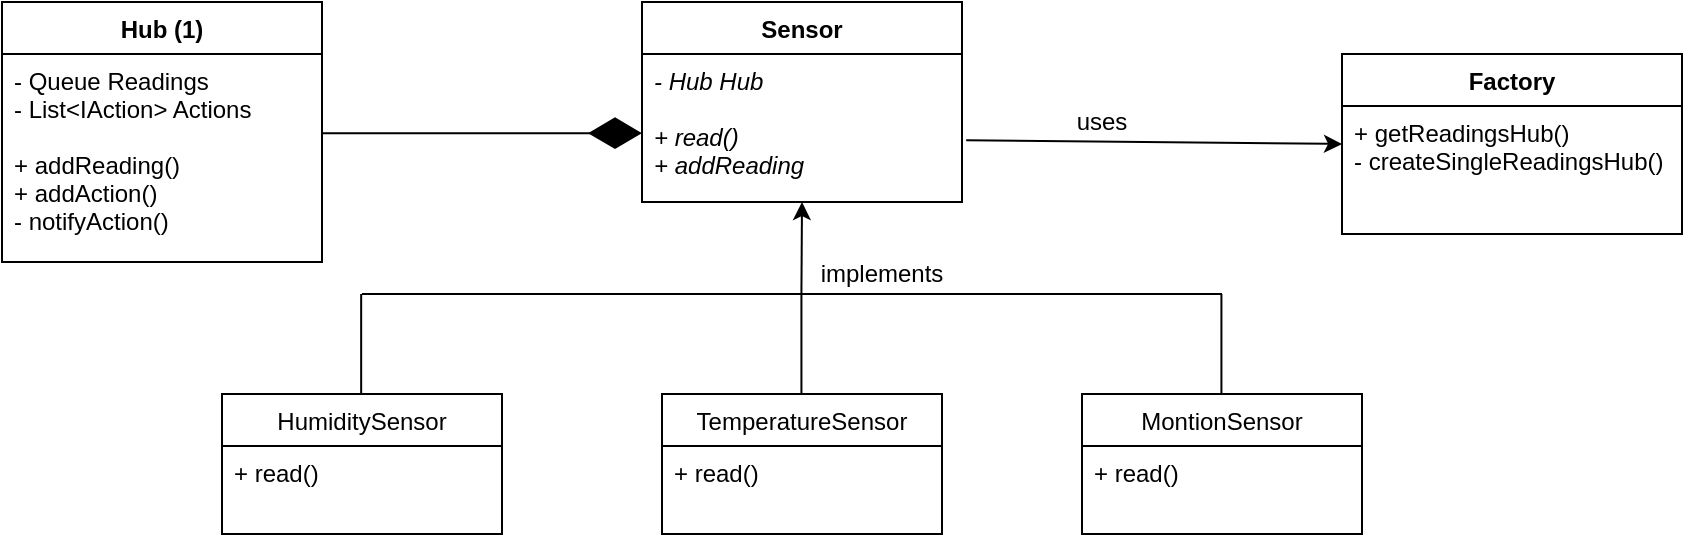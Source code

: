 <mxfile version="13.7.9" type="device" pages="2"><diagram id="-DA3yOhJrs75YxF_aAcX" name="infra-sensors"><mxGraphModel dx="2186" dy="806" grid="1" gridSize="10" guides="1" tooltips="1" connect="1" arrows="1" fold="1" page="1" pageScale="1" pageWidth="1100" pageHeight="850" math="0" shadow="0"><root><mxCell id="s73eVonxJGU-Df75ncPL-0"/><mxCell id="s73eVonxJGU-Df75ncPL-1" parent="s73eVonxJGU-Df75ncPL-0"/><mxCell id="yHA-x2E08DUfk_bQ417R-17" value="" style="endArrow=none;html=1;" parent="s73eVonxJGU-Df75ncPL-1" edge="1"><mxGeometry width="50" height="50" relative="1" as="geometry"><mxPoint x="-900" y="216" as="sourcePoint"/><mxPoint x="-470.0" y="216" as="targetPoint"/></mxGeometry></mxCell><mxCell id="yHA-x2E08DUfk_bQ417R-18" value="" style="endArrow=classic;html=1;" parent="s73eVonxJGU-Df75ncPL-1" edge="1"><mxGeometry width="50" height="50" relative="1" as="geometry"><mxPoint x="-680.29" y="216" as="sourcePoint"/><mxPoint x="-680" y="170" as="targetPoint"/></mxGeometry></mxCell><mxCell id="yHA-x2E08DUfk_bQ417R-19" value="" style="endArrow=none;html=1;" parent="s73eVonxJGU-Df75ncPL-1" edge="1"><mxGeometry width="50" height="50" relative="1" as="geometry"><mxPoint x="-900.42" y="266" as="sourcePoint"/><mxPoint x="-900.42" y="216" as="targetPoint"/></mxGeometry></mxCell><mxCell id="yHA-x2E08DUfk_bQ417R-20" value="" style="endArrow=none;html=1;" parent="s73eVonxJGU-Df75ncPL-1" edge="1"><mxGeometry width="50" height="50" relative="1" as="geometry"><mxPoint x="-680.29" y="266" as="sourcePoint"/><mxPoint x="-680.29" y="216" as="targetPoint"/></mxGeometry></mxCell><mxCell id="yHA-x2E08DUfk_bQ417R-21" value="" style="endArrow=none;html=1;" parent="s73eVonxJGU-Df75ncPL-1" edge="1"><mxGeometry width="50" height="50" relative="1" as="geometry"><mxPoint x="-470.29" y="266" as="sourcePoint"/><mxPoint x="-470.29" y="216" as="targetPoint"/></mxGeometry></mxCell><mxCell id="yHA-x2E08DUfk_bQ417R-33" value="implements" style="text;html=1;strokeColor=none;fillColor=none;align=center;verticalAlign=middle;whiteSpace=wrap;rounded=0;" parent="s73eVonxJGU-Df75ncPL-1" vertex="1"><mxGeometry x="-660" y="196" width="40" height="20" as="geometry"/></mxCell><mxCell id="yHA-x2E08DUfk_bQ417R-40" value="" style="endArrow=classic;html=1;exitX=1.013;exitY=0.582;exitDx=0;exitDy=0;exitPerimeter=0;" parent="s73eVonxJGU-Df75ncPL-1" source="yHA-x2E08DUfk_bQ417R-30" edge="1"><mxGeometry width="50" height="50" relative="1" as="geometry"><mxPoint x="-590" y="141" as="sourcePoint"/><mxPoint x="-410" y="141" as="targetPoint"/></mxGeometry></mxCell><mxCell id="yHA-x2E08DUfk_bQ417R-44" value="uses" style="text;html=1;strokeColor=none;fillColor=none;align=center;verticalAlign=middle;whiteSpace=wrap;rounded=0;" parent="s73eVonxJGU-Df75ncPL-1" vertex="1"><mxGeometry x="-550" y="120" width="40" height="20" as="geometry"/></mxCell><mxCell id="yHA-x2E08DUfk_bQ417R-48" value="" style="endArrow=diamondThin;endFill=1;endSize=24;html=1;" parent="s73eVonxJGU-Df75ncPL-1" edge="1"><mxGeometry width="160" relative="1" as="geometry"><mxPoint x="-920" y="135.58" as="sourcePoint"/><mxPoint x="-760" y="135.58" as="targetPoint"/></mxGeometry></mxCell><mxCell id="yHA-x2E08DUfk_bQ417R-46" value="Factory" style="swimlane;fontStyle=1;childLayout=stackLayout;horizontal=1;startSize=26;fillColor=none;horizontalStack=0;resizeParent=1;resizeParentMax=0;resizeLast=0;collapsible=1;marginBottom=0;" parent="s73eVonxJGU-Df75ncPL-1" vertex="1"><mxGeometry x="-410" y="96" width="170" height="90" as="geometry"/></mxCell><mxCell id="yHA-x2E08DUfk_bQ417R-47" value="+ getReadingsHub()&#10;- createSingleReadingsHub()" style="text;strokeColor=none;fillColor=none;align=left;verticalAlign=top;spacingLeft=4;spacingRight=4;overflow=hidden;rotatable=0;points=[[0,0.5],[1,0.5]];portConstraint=eastwest;" parent="yHA-x2E08DUfk_bQ417R-46" vertex="1"><mxGeometry y="26" width="170" height="64" as="geometry"/></mxCell><mxCell id="yHA-x2E08DUfk_bQ417R-23" value="HumiditySensor" style="swimlane;fontStyle=0;childLayout=stackLayout;horizontal=1;startSize=26;fillColor=none;horizontalStack=0;resizeParent=1;resizeParentMax=0;resizeLast=0;collapsible=1;marginBottom=0;" parent="s73eVonxJGU-Df75ncPL-1" vertex="1"><mxGeometry x="-970" y="266" width="140" height="70" as="geometry"/></mxCell><mxCell id="yHA-x2E08DUfk_bQ417R-24" value="+ read()&#10;" style="text;strokeColor=none;fillColor=none;align=left;verticalAlign=top;spacingLeft=4;spacingRight=4;overflow=hidden;rotatable=0;points=[[0,0.5],[1,0.5]];portConstraint=eastwest;fontStyle=0" parent="yHA-x2E08DUfk_bQ417R-23" vertex="1"><mxGeometry y="26" width="140" height="44" as="geometry"/></mxCell><mxCell id="yHA-x2E08DUfk_bQ417R-25" value="TemperatureSensor" style="swimlane;fontStyle=0;childLayout=stackLayout;horizontal=1;startSize=26;fillColor=none;horizontalStack=0;resizeParent=1;resizeParentMax=0;resizeLast=0;collapsible=1;marginBottom=0;" parent="s73eVonxJGU-Df75ncPL-1" vertex="1"><mxGeometry x="-750" y="266" width="140" height="70" as="geometry"/></mxCell><mxCell id="yHA-x2E08DUfk_bQ417R-26" value="+ read()&#10;" style="text;strokeColor=none;fillColor=none;align=left;verticalAlign=top;spacingLeft=4;spacingRight=4;overflow=hidden;rotatable=0;points=[[0,0.5],[1,0.5]];portConstraint=eastwest;" parent="yHA-x2E08DUfk_bQ417R-25" vertex="1"><mxGeometry y="26" width="140" height="44" as="geometry"/></mxCell><mxCell id="yHA-x2E08DUfk_bQ417R-27" value="MontionSensor" style="swimlane;fontStyle=0;childLayout=stackLayout;horizontal=1;startSize=26;fillColor=none;horizontalStack=0;resizeParent=1;resizeParentMax=0;resizeLast=0;collapsible=1;marginBottom=0;" parent="s73eVonxJGU-Df75ncPL-1" vertex="1"><mxGeometry x="-540" y="266" width="140" height="70" as="geometry"/></mxCell><mxCell id="yHA-x2E08DUfk_bQ417R-28" value="+ read()" style="text;strokeColor=none;fillColor=none;align=left;verticalAlign=top;spacingLeft=4;spacingRight=4;overflow=hidden;rotatable=0;points=[[0,0.5],[1,0.5]];portConstraint=eastwest;" parent="yHA-x2E08DUfk_bQ417R-27" vertex="1"><mxGeometry y="26" width="140" height="44" as="geometry"/></mxCell><mxCell id="yHA-x2E08DUfk_bQ417R-29" value="Sensor" style="swimlane;fontStyle=1;align=center;verticalAlign=top;childLayout=stackLayout;horizontal=1;startSize=26;horizontalStack=0;resizeParent=1;resizeParentMax=0;resizeLast=0;collapsible=1;marginBottom=0;" parent="s73eVonxJGU-Df75ncPL-1" vertex="1"><mxGeometry x="-760" y="70" width="160" height="100" as="geometry"/></mxCell><mxCell id="yHA-x2E08DUfk_bQ417R-30" value="- Hub Hub&#10;&#10;+ read()&#10;+ addReading" style="text;strokeColor=none;fillColor=none;align=left;verticalAlign=top;spacingLeft=4;spacingRight=4;overflow=hidden;rotatable=0;points=[[0,0.5],[1,0.5]];portConstraint=eastwest;fontStyle=2" parent="yHA-x2E08DUfk_bQ417R-29" vertex="1"><mxGeometry y="26" width="160" height="74" as="geometry"/></mxCell><mxCell id="yHA-x2E08DUfk_bQ417R-38" value="Hub (1)" style="swimlane;fontStyle=1;align=center;verticalAlign=top;childLayout=stackLayout;horizontal=1;startSize=26;horizontalStack=0;resizeParent=1;resizeParentMax=0;resizeLast=0;collapsible=1;marginBottom=0;" parent="s73eVonxJGU-Df75ncPL-1" vertex="1"><mxGeometry x="-1080" y="70" width="160" height="130" as="geometry"/></mxCell><mxCell id="yHA-x2E08DUfk_bQ417R-39" value="- Queue Readings&#10;- List&lt;IAction&gt; Actions&#10;&#10;+ addReading()&#10;+ addAction()&#10;- notifyAction()" style="text;strokeColor=none;fillColor=none;align=left;verticalAlign=top;spacingLeft=4;spacingRight=4;overflow=hidden;rotatable=0;points=[[0,0.5],[1,0.5]];portConstraint=eastwest;fontStyle=0" parent="yHA-x2E08DUfk_bQ417R-38" vertex="1"><mxGeometry y="26" width="160" height="104" as="geometry"/></mxCell></root></mxGraphModel></diagram><diagram name="infra-actuators" id="y-OsRNM7vYSjTcoQu5D-"><mxGraphModel dx="1278" dy="948" grid="1" gridSize="10" guides="1" tooltips="1" connect="1" arrows="1" fold="1" page="1" pageScale="1" pageWidth="1100" pageHeight="850" math="0" shadow="0"><root><mxCell id="ae_mSakIzxFseS8E6l57-0"/><mxCell id="ae_mSakIzxFseS8E6l57-1" parent="ae_mSakIzxFseS8E6l57-0"/><mxCell id="ae_mSakIzxFseS8E6l57-24" value="" style="endArrow=none;html=1;" edge="1" parent="ae_mSakIzxFseS8E6l57-1"><mxGeometry width="50" height="50" relative="1" as="geometry"><mxPoint x="150" y="430" as="sourcePoint"/><mxPoint x="400" y="430" as="targetPoint"/></mxGeometry></mxCell><mxCell id="ae_mSakIzxFseS8E6l57-25" value="" style="endArrow=classic;html=1;entryX=0.5;entryY=1.037;entryDx=0;entryDy=0;entryPerimeter=0;" edge="1" parent="ae_mSakIzxFseS8E6l57-1" target="ae_mSakIzxFseS8E6l57-43"><mxGeometry width="50" height="50" relative="1" as="geometry"><mxPoint x="260" y="430" as="sourcePoint"/><mxPoint x="299.71" y="390" as="targetPoint"/></mxGeometry></mxCell><mxCell id="ae_mSakIzxFseS8E6l57-26" value="" style="endArrow=none;html=1;" edge="1" parent="ae_mSakIzxFseS8E6l57-1"><mxGeometry width="50" height="50" relative="1" as="geometry"><mxPoint x="150.0" y="480.0" as="sourcePoint"/><mxPoint x="150.0" y="430.0" as="targetPoint"/></mxGeometry></mxCell><mxCell id="ae_mSakIzxFseS8E6l57-27" value="" style="endArrow=none;html=1;" edge="1" parent="ae_mSakIzxFseS8E6l57-1"><mxGeometry width="50" height="50" relative="1" as="geometry"><mxPoint x="259.76" y="480.0" as="sourcePoint"/><mxPoint x="259.76" y="430.0" as="targetPoint"/></mxGeometry></mxCell><mxCell id="ae_mSakIzxFseS8E6l57-28" value="" style="endArrow=none;html=1;" edge="1" parent="ae_mSakIzxFseS8E6l57-1"><mxGeometry width="50" height="50" relative="1" as="geometry"><mxPoint x="400" y="480.0" as="sourcePoint"/><mxPoint x="400" y="430.0" as="targetPoint"/></mxGeometry></mxCell><mxCell id="ae_mSakIzxFseS8E6l57-29" value="implements" style="text;html=1;strokeColor=none;fillColor=none;align=center;verticalAlign=middle;whiteSpace=wrap;rounded=0;" vertex="1" parent="ae_mSakIzxFseS8E6l57-1"><mxGeometry x="310" y="410" width="40" height="20" as="geometry"/></mxCell><mxCell id="ae_mSakIzxFseS8E6l57-30" value="" style="endArrow=diamondThin;endFill=1;endSize=24;html=1;" edge="1" parent="ae_mSakIzxFseS8E6l57-1"><mxGeometry width="160" relative="1" as="geometry"><mxPoint x="310" y="109" as="sourcePoint"/><mxPoint x="180" y="109" as="targetPoint"/></mxGeometry></mxCell><mxCell id="ae_mSakIzxFseS8E6l57-31" value="" style="endArrow=diamondThin;endFill=1;endSize=24;html=1;exitX=0.013;exitY=0.118;exitDx=0;exitDy=0;exitPerimeter=0;entryX=0.431;entryY=1.015;entryDx=0;entryDy=0;entryPerimeter=0;" edge="1" parent="ae_mSakIzxFseS8E6l57-1" source="ae_mSakIzxFseS8E6l57-43" target="ae_mSakIzxFseS8E6l57-35"><mxGeometry width="160" relative="1" as="geometry"><mxPoint x="400" y="256" as="sourcePoint"/><mxPoint x="70" y="310" as="targetPoint"/><Array as="points"><mxPoint x="90" y="360"/></Array></mxGeometry></mxCell><mxCell id="ae_mSakIzxFseS8E6l57-34" value="Action" style="swimlane;fontStyle=1;align=center;verticalAlign=top;childLayout=stackLayout;horizontal=1;startSize=26;horizontalStack=0;resizeParent=1;resizeParentMax=0;resizeLast=0;collapsible=1;marginBottom=0;" vertex="1" parent="ae_mSakIzxFseS8E6l57-1"><mxGeometry x="20" y="50" width="160" height="220" as="geometry"/></mxCell><mxCell id="ae_mSakIzxFseS8E6l57-35" value="- List&lt;IActuator&gt;&#10;- List&lt;Condition&gt;&#10;&#10;+ notify()&#10;+ addActuator()&#10;+ removeActuator()&#10;+ execute()&#10;- notifyActuator()&#10;&#10;" style="text;strokeColor=none;fillColor=none;align=left;verticalAlign=top;spacingLeft=4;spacingRight=4;overflow=hidden;rotatable=0;points=[[0,0.5],[1,0.5]];portConstraint=eastwest;fontStyle=0" vertex="1" parent="ae_mSakIzxFseS8E6l57-34"><mxGeometry y="26" width="160" height="194" as="geometry"/></mxCell><mxCell id="ae_mSakIzxFseS8E6l57-40" value="Courtain" style="swimlane;fontStyle=0;childLayout=stackLayout;horizontal=1;startSize=26;fillColor=none;horizontalStack=0;resizeParent=1;resizeParentMax=0;resizeLast=0;collapsible=1;marginBottom=0;" vertex="1" parent="ae_mSakIzxFseS8E6l57-1"><mxGeometry x="340" y="480" width="110" height="60" as="geometry"/></mxCell><mxCell id="ae_mSakIzxFseS8E6l57-41" value="+ act()" style="text;strokeColor=none;fillColor=none;align=left;verticalAlign=top;spacingLeft=4;spacingRight=4;overflow=hidden;rotatable=0;points=[[0,0.5],[1,0.5]];portConstraint=eastwest;" vertex="1" parent="ae_mSakIzxFseS8E6l57-40"><mxGeometry y="26" width="110" height="34" as="geometry"/></mxCell><mxCell id="ae_mSakIzxFseS8E6l57-38" value="VaccumCleaner" style="swimlane;fontStyle=0;childLayout=stackLayout;horizontal=1;startSize=26;fillColor=none;horizontalStack=0;resizeParent=1;resizeParentMax=0;resizeLast=0;collapsible=1;marginBottom=0;" vertex="1" parent="ae_mSakIzxFseS8E6l57-1"><mxGeometry x="215" y="480" width="90" height="60" as="geometry"/></mxCell><mxCell id="ae_mSakIzxFseS8E6l57-39" value="+ act()" style="text;strokeColor=none;fillColor=none;align=left;verticalAlign=top;spacingLeft=4;spacingRight=4;overflow=hidden;rotatable=0;points=[[0,0.5],[1,0.5]];portConstraint=eastwest;" vertex="1" parent="ae_mSakIzxFseS8E6l57-38"><mxGeometry y="26" width="90" height="34" as="geometry"/></mxCell><mxCell id="ae_mSakIzxFseS8E6l57-36" value="LightBulb" style="swimlane;fontStyle=0;childLayout=stackLayout;horizontal=1;startSize=26;fillColor=none;horizontalStack=0;resizeParent=1;resizeParentMax=0;resizeLast=0;collapsible=1;marginBottom=0;" vertex="1" parent="ae_mSakIzxFseS8E6l57-1"><mxGeometry x="90" y="480" width="100" height="60" as="geometry"/></mxCell><mxCell id="ae_mSakIzxFseS8E6l57-37" value="+ act()" style="text;strokeColor=none;fillColor=none;align=left;verticalAlign=top;spacingLeft=4;spacingRight=4;overflow=hidden;rotatable=0;points=[[0,0.5],[1,0.5]];portConstraint=eastwest;fontStyle=0" vertex="1" parent="ae_mSakIzxFseS8E6l57-36"><mxGeometry y="26" width="100" height="34" as="geometry"/></mxCell><mxCell id="ae_mSakIzxFseS8E6l57-42" value="IActuator" style="swimlane;fontStyle=1;align=center;verticalAlign=top;childLayout=stackLayout;horizontal=1;startSize=26;horizontalStack=0;resizeParent=1;resizeParentMax=0;resizeLast=0;collapsible=1;marginBottom=0;" vertex="1" parent="ae_mSakIzxFseS8E6l57-1"><mxGeometry x="220" y="330" width="80" height="60" as="geometry"/></mxCell><mxCell id="ae_mSakIzxFseS8E6l57-43" value="+ act()" style="text;strokeColor=none;fillColor=none;align=left;verticalAlign=top;spacingLeft=4;spacingRight=4;overflow=hidden;rotatable=0;points=[[0,0.5],[1,0.5]];portConstraint=eastwest;fontStyle=0" vertex="1" parent="ae_mSakIzxFseS8E6l57-42"><mxGeometry y="26" width="80" height="34" as="geometry"/></mxCell><mxCell id="ae_mSakIzxFseS8E6l57-32" value="Condition" style="swimlane;fontStyle=1;align=center;verticalAlign=top;childLayout=stackLayout;horizontal=1;startSize=26;horizontalStack=0;resizeParent=1;resizeParentMax=0;resizeLast=0;collapsible=1;marginBottom=0;" vertex="1" parent="ae_mSakIzxFseS8E6l57-1"><mxGeometry x="310" y="60" width="160" height="130" as="geometry"/></mxCell><mxCell id="ae_mSakIzxFseS8E6l57-33" value="- double Reference&#10;- enum Operator&#10;- double Value&#10;-int sensorId&#10;&#10;+ setValue()&#10;+ isMet()&#10;&#10;" style="text;strokeColor=none;fillColor=none;align=left;verticalAlign=top;spacingLeft=4;spacingRight=4;overflow=hidden;rotatable=0;points=[[0,0.5],[1,0.5]];portConstraint=eastwest;fontStyle=0" vertex="1" parent="ae_mSakIzxFseS8E6l57-32"><mxGeometry y="26" width="160" height="104" as="geometry"/></mxCell><mxCell id="3QRzrCr-K3MnaqsY56Y2-0" value="" style="endArrow=classic;html=1;exitX=1.013;exitY=0.582;exitDx=0;exitDy=0;exitPerimeter=0;" edge="1" parent="ae_mSakIzxFseS8E6l57-1"><mxGeometry width="50" height="50" relative="1" as="geometry"><mxPoint x="470" y="113.068" as="sourcePoint"/><mxPoint x="600" y="115" as="targetPoint"/></mxGeometry></mxCell><mxCell id="3QRzrCr-K3MnaqsY56Y2-1" value="uses" style="text;html=1;strokeColor=none;fillColor=none;align=center;verticalAlign=middle;whiteSpace=wrap;rounded=0;" vertex="1" parent="ae_mSakIzxFseS8E6l57-1"><mxGeometry x="517.92" y="94" width="40" height="20" as="geometry"/></mxCell><mxCell id="3QRzrCr-K3MnaqsY56Y2-2" value="ComparerFactory" style="swimlane;fontStyle=1;childLayout=stackLayout;horizontal=1;startSize=26;fillColor=none;horizontalStack=0;resizeParent=1;resizeParentMax=0;resizeLast=0;collapsible=1;marginBottom=0;" vertex="1" parent="ae_mSakIzxFseS8E6l57-1"><mxGeometry x="600.0" y="70" width="170" height="90" as="geometry"/></mxCell><mxCell id="3QRzrCr-K3MnaqsY56Y2-3" value="+ getComparer()&#10;" style="text;strokeColor=none;fillColor=none;align=left;verticalAlign=top;spacingLeft=4;spacingRight=4;overflow=hidden;rotatable=0;points=[[0,0.5],[1,0.5]];portConstraint=eastwest;" vertex="1" parent="3QRzrCr-K3MnaqsY56Y2-2"><mxGeometry y="26" width="170" height="64" as="geometry"/></mxCell><mxCell id="3QRzrCr-K3MnaqsY56Y2-4" value="" style="endArrow=none;html=1;" edge="1" parent="ae_mSakIzxFseS8E6l57-1"><mxGeometry width="50" height="50" relative="1" as="geometry"><mxPoint x="577.92" y="300.0" as="sourcePoint"/><mxPoint x="827.92" y="300.0" as="targetPoint"/></mxGeometry></mxCell><mxCell id="3QRzrCr-K3MnaqsY56Y2-5" value="" style="endArrow=classic;html=1;entryX=0.5;entryY=1.037;entryDx=0;entryDy=0;entryPerimeter=0;" edge="1" parent="ae_mSakIzxFseS8E6l57-1" target="3QRzrCr-K3MnaqsY56Y2-17"><mxGeometry width="50" height="50" relative="1" as="geometry"><mxPoint x="687.92" y="300.0" as="sourcePoint"/><mxPoint x="727.63" y="260" as="targetPoint"/></mxGeometry></mxCell><mxCell id="3QRzrCr-K3MnaqsY56Y2-6" value="" style="endArrow=none;html=1;" edge="1" parent="ae_mSakIzxFseS8E6l57-1"><mxGeometry width="50" height="50" relative="1" as="geometry"><mxPoint x="577.92" y="350.0" as="sourcePoint"/><mxPoint x="577.92" y="300.0" as="targetPoint"/></mxGeometry></mxCell><mxCell id="3QRzrCr-K3MnaqsY56Y2-7" value="" style="endArrow=none;html=1;" edge="1" parent="ae_mSakIzxFseS8E6l57-1"><mxGeometry width="50" height="50" relative="1" as="geometry"><mxPoint x="687.68" y="350.0" as="sourcePoint"/><mxPoint x="687.68" y="300.0" as="targetPoint"/></mxGeometry></mxCell><mxCell id="3QRzrCr-K3MnaqsY56Y2-8" value="" style="endArrow=none;html=1;" edge="1" parent="ae_mSakIzxFseS8E6l57-1"><mxGeometry width="50" height="50" relative="1" as="geometry"><mxPoint x="827.92" y="350.0" as="sourcePoint"/><mxPoint x="827.92" y="300.0" as="targetPoint"/></mxGeometry></mxCell><mxCell id="3QRzrCr-K3MnaqsY56Y2-9" value="implements" style="text;html=1;strokeColor=none;fillColor=none;align=center;verticalAlign=middle;whiteSpace=wrap;rounded=0;" vertex="1" parent="ae_mSakIzxFseS8E6l57-1"><mxGeometry x="737.92" y="280" width="40" height="20" as="geometry"/></mxCell><mxCell id="3QRzrCr-K3MnaqsY56Y2-10" value="EqualComparer" style="swimlane;fontStyle=0;childLayout=stackLayout;horizontal=1;startSize=26;fillColor=none;horizontalStack=0;resizeParent=1;resizeParentMax=0;resizeLast=0;collapsible=1;marginBottom=0;" vertex="1" parent="ae_mSakIzxFseS8E6l57-1"><mxGeometry x="767.92" y="350" width="110" height="60" as="geometry"/></mxCell><mxCell id="3QRzrCr-K3MnaqsY56Y2-11" value="+ compare()" style="text;strokeColor=none;fillColor=none;align=left;verticalAlign=top;spacingLeft=4;spacingRight=4;overflow=hidden;rotatable=0;points=[[0,0.5],[1,0.5]];portConstraint=eastwest;" vertex="1" parent="3QRzrCr-K3MnaqsY56Y2-10"><mxGeometry y="26" width="110" height="34" as="geometry"/></mxCell><mxCell id="3QRzrCr-K3MnaqsY56Y2-12" value="HigherComparer" style="swimlane;fontStyle=0;childLayout=stackLayout;horizontal=1;startSize=26;fillColor=none;horizontalStack=0;resizeParent=1;resizeParentMax=0;resizeLast=0;collapsible=1;marginBottom=0;" vertex="1" parent="ae_mSakIzxFseS8E6l57-1"><mxGeometry x="642.92" y="350" width="90" height="60" as="geometry"/></mxCell><mxCell id="3QRzrCr-K3MnaqsY56Y2-13" value="+ compare()" style="text;strokeColor=none;fillColor=none;align=left;verticalAlign=top;spacingLeft=4;spacingRight=4;overflow=hidden;rotatable=0;points=[[0,0.5],[1,0.5]];portConstraint=eastwest;" vertex="1" parent="3QRzrCr-K3MnaqsY56Y2-12"><mxGeometry y="26" width="90" height="34" as="geometry"/></mxCell><mxCell id="3QRzrCr-K3MnaqsY56Y2-14" value="LowerComparer" style="swimlane;fontStyle=0;childLayout=stackLayout;horizontal=1;startSize=26;fillColor=none;horizontalStack=0;resizeParent=1;resizeParentMax=0;resizeLast=0;collapsible=1;marginBottom=0;" vertex="1" parent="ae_mSakIzxFseS8E6l57-1"><mxGeometry x="517.92" y="350" width="100" height="60" as="geometry"/></mxCell><mxCell id="3QRzrCr-K3MnaqsY56Y2-15" value="+ compare()" style="text;strokeColor=none;fillColor=none;align=left;verticalAlign=top;spacingLeft=4;spacingRight=4;overflow=hidden;rotatable=0;points=[[0,0.5],[1,0.5]];portConstraint=eastwest;fontStyle=0" vertex="1" parent="3QRzrCr-K3MnaqsY56Y2-14"><mxGeometry y="26" width="100" height="34" as="geometry"/></mxCell><mxCell id="3QRzrCr-K3MnaqsY56Y2-16" value="IComparer" style="swimlane;fontStyle=1;align=center;verticalAlign=top;childLayout=stackLayout;horizontal=1;startSize=26;horizontalStack=0;resizeParent=1;resizeParentMax=0;resizeLast=0;collapsible=1;marginBottom=0;" vertex="1" parent="ae_mSakIzxFseS8E6l57-1"><mxGeometry x="647.92" y="200" width="80" height="60" as="geometry"/></mxCell><mxCell id="3QRzrCr-K3MnaqsY56Y2-17" value="+ compare()" style="text;strokeColor=none;fillColor=none;align=left;verticalAlign=top;spacingLeft=4;spacingRight=4;overflow=hidden;rotatable=0;points=[[0,0.5],[1,0.5]];portConstraint=eastwest;fontStyle=0" vertex="1" parent="3QRzrCr-K3MnaqsY56Y2-16"><mxGeometry y="26" width="80" height="34" as="geometry"/></mxCell></root></mxGraphModel></diagram></mxfile>